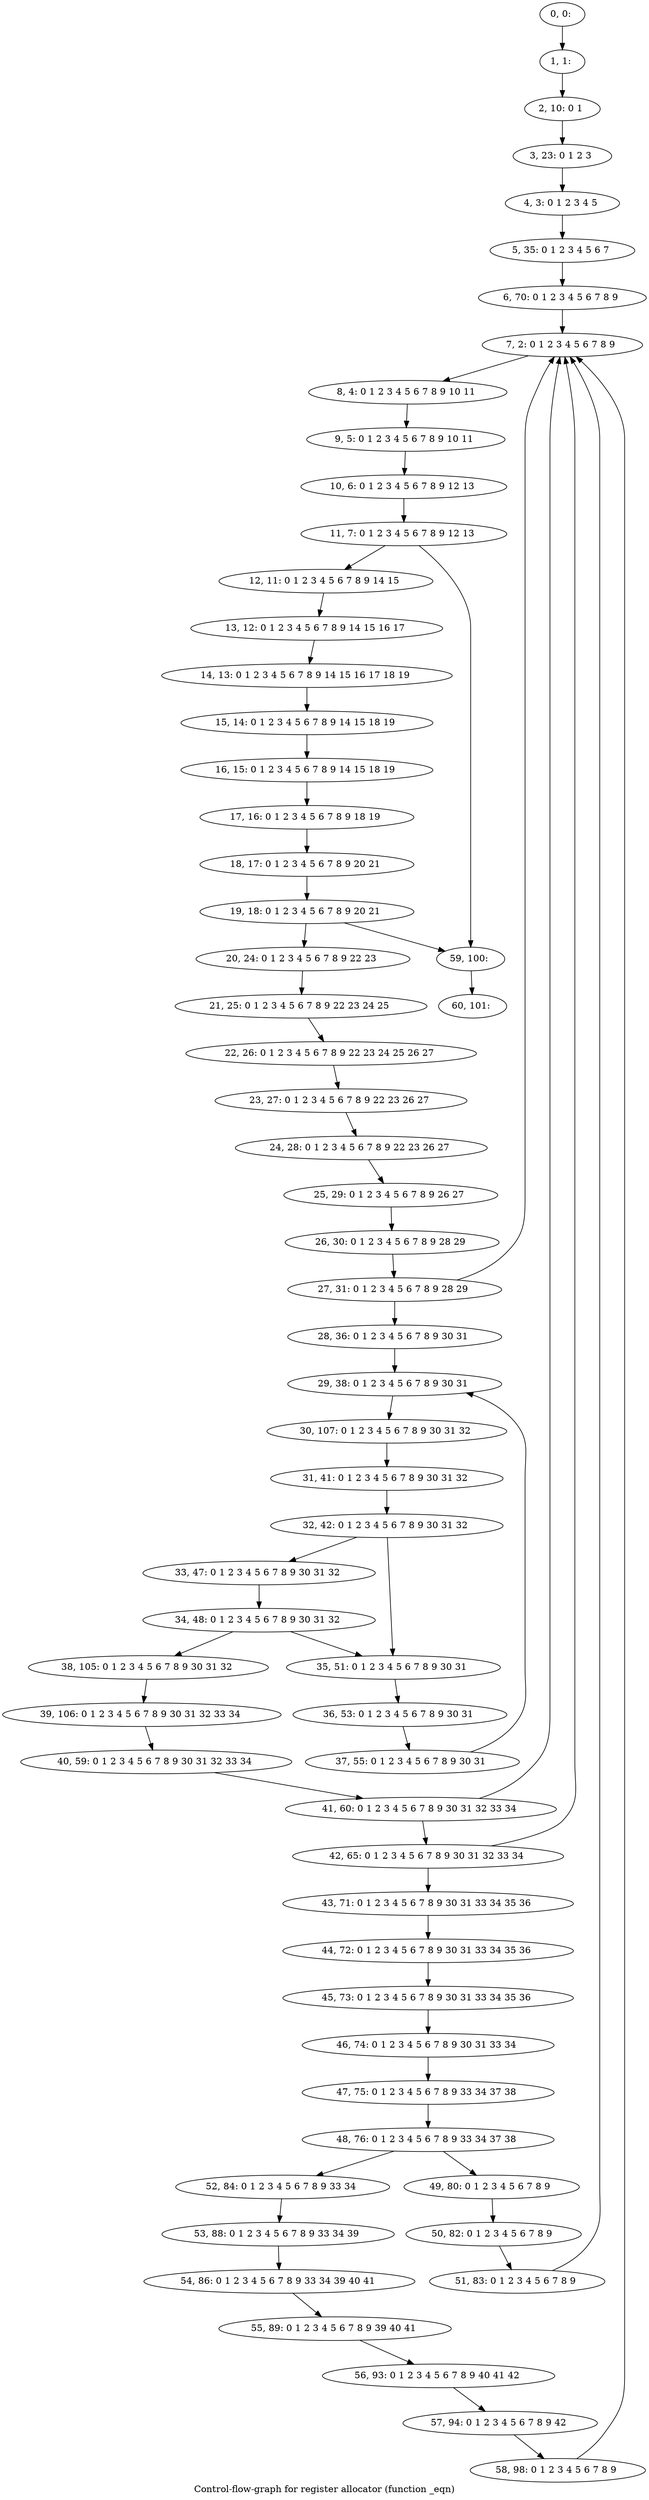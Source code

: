 digraph G {
graph [label="Control-flow-graph for register allocator (function _eqn)"]
0[label="0, 0: "];
1[label="1, 1: "];
2[label="2, 10: 0 1 "];
3[label="3, 23: 0 1 2 3 "];
4[label="4, 3: 0 1 2 3 4 5 "];
5[label="5, 35: 0 1 2 3 4 5 6 7 "];
6[label="6, 70: 0 1 2 3 4 5 6 7 8 9 "];
7[label="7, 2: 0 1 2 3 4 5 6 7 8 9 "];
8[label="8, 4: 0 1 2 3 4 5 6 7 8 9 10 11 "];
9[label="9, 5: 0 1 2 3 4 5 6 7 8 9 10 11 "];
10[label="10, 6: 0 1 2 3 4 5 6 7 8 9 12 13 "];
11[label="11, 7: 0 1 2 3 4 5 6 7 8 9 12 13 "];
12[label="12, 11: 0 1 2 3 4 5 6 7 8 9 14 15 "];
13[label="13, 12: 0 1 2 3 4 5 6 7 8 9 14 15 16 17 "];
14[label="14, 13: 0 1 2 3 4 5 6 7 8 9 14 15 16 17 18 19 "];
15[label="15, 14: 0 1 2 3 4 5 6 7 8 9 14 15 18 19 "];
16[label="16, 15: 0 1 2 3 4 5 6 7 8 9 14 15 18 19 "];
17[label="17, 16: 0 1 2 3 4 5 6 7 8 9 18 19 "];
18[label="18, 17: 0 1 2 3 4 5 6 7 8 9 20 21 "];
19[label="19, 18: 0 1 2 3 4 5 6 7 8 9 20 21 "];
20[label="20, 24: 0 1 2 3 4 5 6 7 8 9 22 23 "];
21[label="21, 25: 0 1 2 3 4 5 6 7 8 9 22 23 24 25 "];
22[label="22, 26: 0 1 2 3 4 5 6 7 8 9 22 23 24 25 26 27 "];
23[label="23, 27: 0 1 2 3 4 5 6 7 8 9 22 23 26 27 "];
24[label="24, 28: 0 1 2 3 4 5 6 7 8 9 22 23 26 27 "];
25[label="25, 29: 0 1 2 3 4 5 6 7 8 9 26 27 "];
26[label="26, 30: 0 1 2 3 4 5 6 7 8 9 28 29 "];
27[label="27, 31: 0 1 2 3 4 5 6 7 8 9 28 29 "];
28[label="28, 36: 0 1 2 3 4 5 6 7 8 9 30 31 "];
29[label="29, 38: 0 1 2 3 4 5 6 7 8 9 30 31 "];
30[label="30, 107: 0 1 2 3 4 5 6 7 8 9 30 31 32 "];
31[label="31, 41: 0 1 2 3 4 5 6 7 8 9 30 31 32 "];
32[label="32, 42: 0 1 2 3 4 5 6 7 8 9 30 31 32 "];
33[label="33, 47: 0 1 2 3 4 5 6 7 8 9 30 31 32 "];
34[label="34, 48: 0 1 2 3 4 5 6 7 8 9 30 31 32 "];
35[label="35, 51: 0 1 2 3 4 5 6 7 8 9 30 31 "];
36[label="36, 53: 0 1 2 3 4 5 6 7 8 9 30 31 "];
37[label="37, 55: 0 1 2 3 4 5 6 7 8 9 30 31 "];
38[label="38, 105: 0 1 2 3 4 5 6 7 8 9 30 31 32 "];
39[label="39, 106: 0 1 2 3 4 5 6 7 8 9 30 31 32 33 34 "];
40[label="40, 59: 0 1 2 3 4 5 6 7 8 9 30 31 32 33 34 "];
41[label="41, 60: 0 1 2 3 4 5 6 7 8 9 30 31 32 33 34 "];
42[label="42, 65: 0 1 2 3 4 5 6 7 8 9 30 31 32 33 34 "];
43[label="43, 71: 0 1 2 3 4 5 6 7 8 9 30 31 33 34 35 36 "];
44[label="44, 72: 0 1 2 3 4 5 6 7 8 9 30 31 33 34 35 36 "];
45[label="45, 73: 0 1 2 3 4 5 6 7 8 9 30 31 33 34 35 36 "];
46[label="46, 74: 0 1 2 3 4 5 6 7 8 9 30 31 33 34 "];
47[label="47, 75: 0 1 2 3 4 5 6 7 8 9 33 34 37 38 "];
48[label="48, 76: 0 1 2 3 4 5 6 7 8 9 33 34 37 38 "];
49[label="49, 80: 0 1 2 3 4 5 6 7 8 9 "];
50[label="50, 82: 0 1 2 3 4 5 6 7 8 9 "];
51[label="51, 83: 0 1 2 3 4 5 6 7 8 9 "];
52[label="52, 84: 0 1 2 3 4 5 6 7 8 9 33 34 "];
53[label="53, 88: 0 1 2 3 4 5 6 7 8 9 33 34 39 "];
54[label="54, 86: 0 1 2 3 4 5 6 7 8 9 33 34 39 40 41 "];
55[label="55, 89: 0 1 2 3 4 5 6 7 8 9 39 40 41 "];
56[label="56, 93: 0 1 2 3 4 5 6 7 8 9 40 41 42 "];
57[label="57, 94: 0 1 2 3 4 5 6 7 8 9 42 "];
58[label="58, 98: 0 1 2 3 4 5 6 7 8 9 "];
59[label="59, 100: "];
60[label="60, 101: "];
0->1 ;
1->2 ;
2->3 ;
3->4 ;
4->5 ;
5->6 ;
6->7 ;
7->8 ;
8->9 ;
9->10 ;
10->11 ;
11->12 ;
11->59 ;
12->13 ;
13->14 ;
14->15 ;
15->16 ;
16->17 ;
17->18 ;
18->19 ;
19->20 ;
19->59 ;
20->21 ;
21->22 ;
22->23 ;
23->24 ;
24->25 ;
25->26 ;
26->27 ;
27->28 ;
27->7 ;
28->29 ;
29->30 ;
30->31 ;
31->32 ;
32->33 ;
32->35 ;
33->34 ;
34->35 ;
34->38 ;
35->36 ;
36->37 ;
37->29 ;
38->39 ;
39->40 ;
40->41 ;
41->42 ;
41->7 ;
42->43 ;
42->7 ;
43->44 ;
44->45 ;
45->46 ;
46->47 ;
47->48 ;
48->49 ;
48->52 ;
49->50 ;
50->51 ;
51->7 ;
52->53 ;
53->54 ;
54->55 ;
55->56 ;
56->57 ;
57->58 ;
58->7 ;
59->60 ;
}
